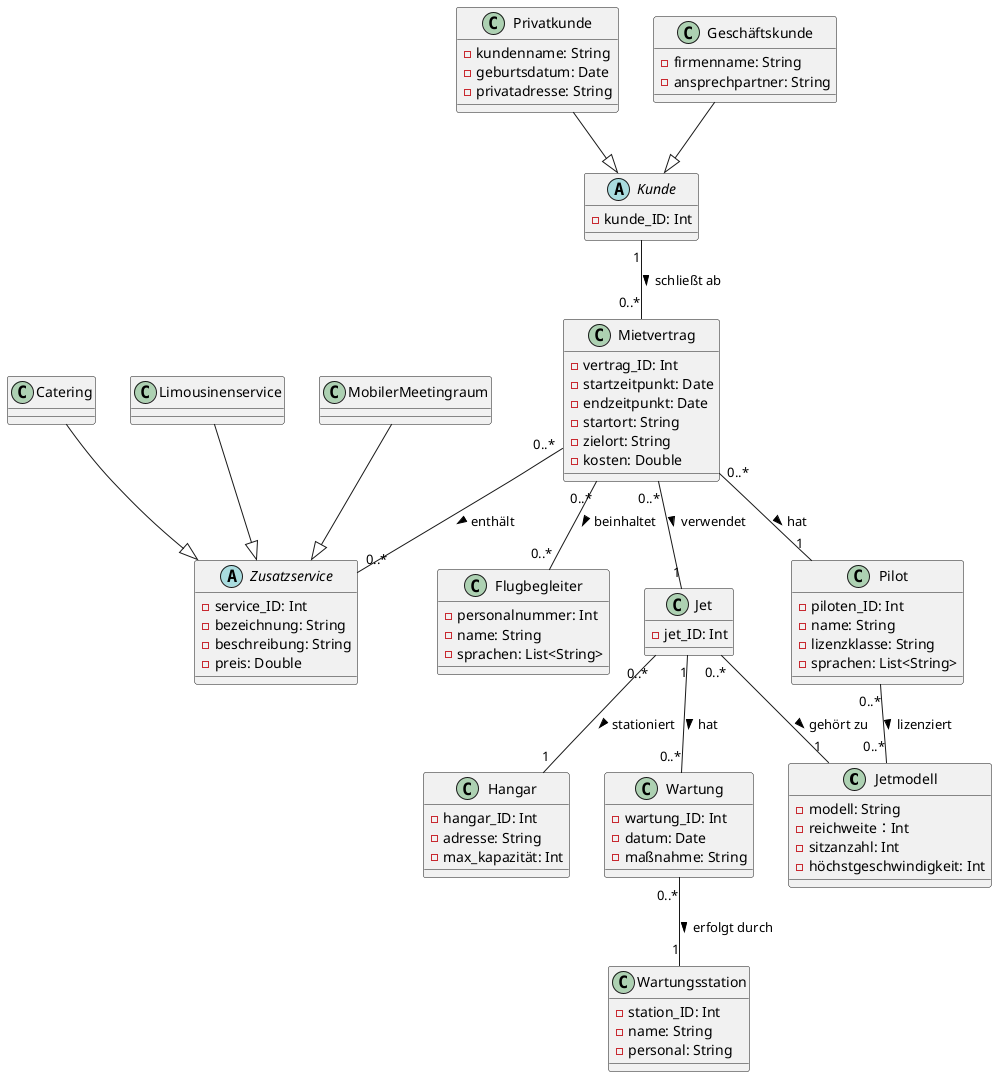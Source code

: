 @startuml
' === Klassen für Jets und Modelle ===
class Jetmodell {
  - modell: String
  - reichweite：Int
  - sitzanzahl: Int
  - höchstgeschwindigkeit: Int
}

class Jet {
  - jet_ID: Int
}

class Hangar {
  - hangar_ID: Int
  - adresse: String
  - max_kapazität: Int
}

Jet "0..*" -- "1" Jetmodell : gehört zu >
Jet "0..*" -- "1" Hangar : stationiert >

' === Kundenstruktur ===
abstract class Kunde {
  - kunde_ID: Int  
}

class Privatkunde {
  - kundenname: String
  - geburtsdatum: Date
  - privatadresse: String
}

class Geschäftskunde {
  - firmenname: String
  - ansprechpartner: String
}

Privatkunde --|> Kunde
Geschäftskunde --|> Kunde

' === Mietvertrag ===
class Mietvertrag {
  - vertrag_ID: Int
  - startzeitpunkt: Date
  - endzeitpunkt: Date
  - startort: String
  - zielort: String
  - kosten: Double
}

Kunde "1"-- "0..*" Mietvertrag : schließt ab >
Mietvertrag "0..*" -- "1" Jet : verwendet >
Mietvertrag "0..*" -- "1" Pilot : hat >

' === Pilot ===
class Pilot {
  - piloten_ID: Int
  - name: String
  - lizenzklasse: String
  - sprachen: List<String>  
}

Pilot "0..*" -- "0..*" Jetmodell : lizenziert > 


' === Flugbegleiter ===
class Flugbegleiter {
  - personalnummer: Int
  - name: String
  - sprachen: List<String>
}

' === Zusatzservices ===
abstract class Zusatzservice {
  - service_ID: Int
  - bezeichnung: String
  - beschreibung: String
  - preis: Double
}

Mietvertrag "0..*" -- "0..*" Flugbegleiter : beinhaltet >
Mietvertrag "0..*" -- "0..*" Zusatzservice : enthält > 

class Catering    
class Limousinenservice
class MobilerMeetingraum

Catering --|> Zusatzservice
Limousinenservice --|> Zusatzservice
MobilerMeetingraum --|> Zusatzservice

' === Wartung ===
class Wartung {
  - wartung_ID: Int  
  - datum: Date
  - maßnahme: String  
}

class Wartungsstation {
  - station_ID: Int
  - name: String
  - personal: String
}

Jet "1" --  "0..*" Wartung : hat >
Wartung "0..*" -- "1" Wartungsstation : erfolgt durch >
@enduml 